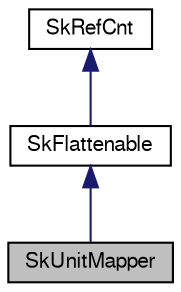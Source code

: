 digraph G
{
  edge [fontname="FreeSans",fontsize="10",labelfontname="FreeSans",labelfontsize="10"];
  node [fontname="FreeSans",fontsize="10",shape=record];
  Node1 [label="SkUnitMapper",height=0.2,width=0.4,color="black", fillcolor="grey75", style="filled" fontcolor="black"];
  Node2 -> Node1 [dir=back,color="midnightblue",fontsize="10",style="solid",fontname="FreeSans"];
  Node2 [label="SkFlattenable",height=0.2,width=0.4,color="black", fillcolor="white", style="filled",URL="$class_sk_flattenable.html"];
  Node3 -> Node2 [dir=back,color="midnightblue",fontsize="10",style="solid",fontname="FreeSans"];
  Node3 [label="SkRefCnt",height=0.2,width=0.4,color="black", fillcolor="white", style="filled",URL="$class_sk_ref_cnt.html"];
}
